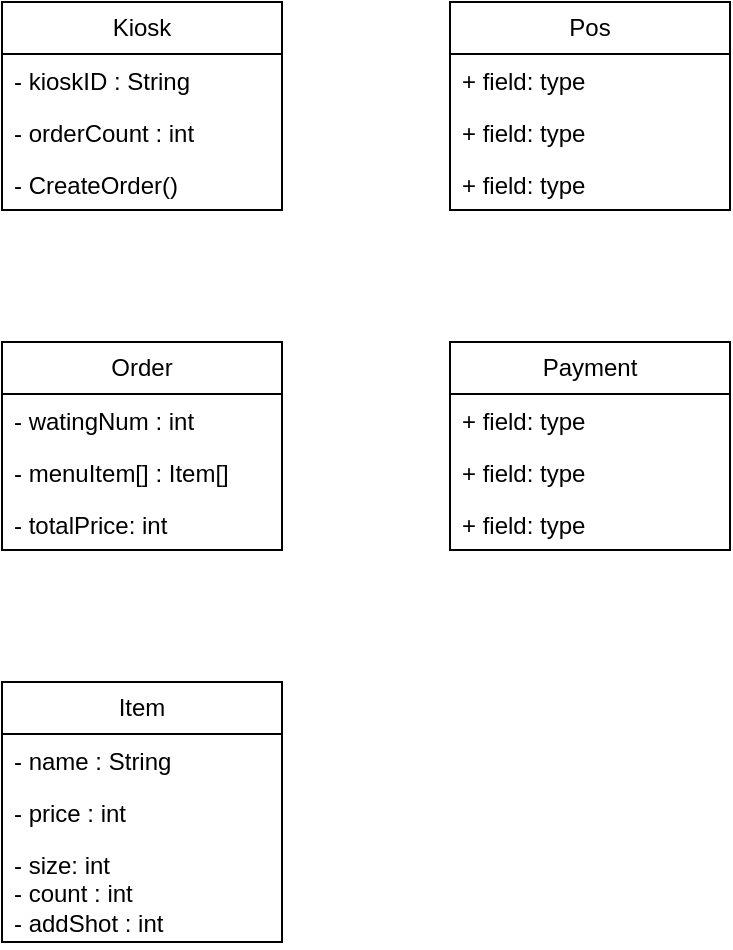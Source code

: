 <mxfile version="25.0.3">
  <diagram id="C5RBs43oDa-KdzZeNtuy" name="Page-1">
    <mxGraphModel dx="1224" dy="578" grid="1" gridSize="10" guides="1" tooltips="1" connect="1" arrows="1" fold="1" page="1" pageScale="1" pageWidth="827" pageHeight="1169" math="0" shadow="0">
      <root>
        <mxCell id="WIyWlLk6GJQsqaUBKTNV-0" />
        <mxCell id="WIyWlLk6GJQsqaUBKTNV-1" parent="WIyWlLk6GJQsqaUBKTNV-0" />
        <mxCell id="iHSsw5_boXkEny34GLtQ-0" value="Kiosk" style="swimlane;fontStyle=0;childLayout=stackLayout;horizontal=1;startSize=26;fillColor=none;horizontalStack=0;resizeParent=1;resizeParentMax=0;resizeLast=0;collapsible=1;marginBottom=0;whiteSpace=wrap;html=1;" vertex="1" parent="WIyWlLk6GJQsqaUBKTNV-1">
          <mxGeometry x="190" y="180" width="140" height="104" as="geometry" />
        </mxCell>
        <mxCell id="iHSsw5_boXkEny34GLtQ-1" value="- kioskID : String&lt;div&gt;&lt;br&gt;&lt;/div&gt;&lt;div&gt;&lt;br&gt;&lt;/div&gt;&lt;div&gt;&lt;br&gt;&lt;/div&gt;" style="text;strokeColor=none;fillColor=none;align=left;verticalAlign=top;spacingLeft=4;spacingRight=4;overflow=hidden;rotatable=0;points=[[0,0.5],[1,0.5]];portConstraint=eastwest;whiteSpace=wrap;html=1;" vertex="1" parent="iHSsw5_boXkEny34GLtQ-0">
          <mxGeometry y="26" width="140" height="26" as="geometry" />
        </mxCell>
        <mxCell id="iHSsw5_boXkEny34GLtQ-2" value="- orderCount : int" style="text;strokeColor=none;fillColor=none;align=left;verticalAlign=top;spacingLeft=4;spacingRight=4;overflow=hidden;rotatable=0;points=[[0,0.5],[1,0.5]];portConstraint=eastwest;whiteSpace=wrap;html=1;" vertex="1" parent="iHSsw5_boXkEny34GLtQ-0">
          <mxGeometry y="52" width="140" height="26" as="geometry" />
        </mxCell>
        <mxCell id="iHSsw5_boXkEny34GLtQ-3" value="- CreateOrder()" style="text;strokeColor=none;fillColor=none;align=left;verticalAlign=top;spacingLeft=4;spacingRight=4;overflow=hidden;rotatable=0;points=[[0,0.5],[1,0.5]];portConstraint=eastwest;whiteSpace=wrap;html=1;" vertex="1" parent="iHSsw5_boXkEny34GLtQ-0">
          <mxGeometry y="78" width="140" height="26" as="geometry" />
        </mxCell>
        <mxCell id="iHSsw5_boXkEny34GLtQ-4" value="Pos" style="swimlane;fontStyle=0;childLayout=stackLayout;horizontal=1;startSize=26;fillColor=none;horizontalStack=0;resizeParent=1;resizeParentMax=0;resizeLast=0;collapsible=1;marginBottom=0;whiteSpace=wrap;html=1;" vertex="1" parent="WIyWlLk6GJQsqaUBKTNV-1">
          <mxGeometry x="414" y="180" width="140" height="104" as="geometry" />
        </mxCell>
        <mxCell id="iHSsw5_boXkEny34GLtQ-5" value="+ field: type" style="text;strokeColor=none;fillColor=none;align=left;verticalAlign=top;spacingLeft=4;spacingRight=4;overflow=hidden;rotatable=0;points=[[0,0.5],[1,0.5]];portConstraint=eastwest;whiteSpace=wrap;html=1;" vertex="1" parent="iHSsw5_boXkEny34GLtQ-4">
          <mxGeometry y="26" width="140" height="26" as="geometry" />
        </mxCell>
        <mxCell id="iHSsw5_boXkEny34GLtQ-6" value="+ field: type" style="text;strokeColor=none;fillColor=none;align=left;verticalAlign=top;spacingLeft=4;spacingRight=4;overflow=hidden;rotatable=0;points=[[0,0.5],[1,0.5]];portConstraint=eastwest;whiteSpace=wrap;html=1;" vertex="1" parent="iHSsw5_boXkEny34GLtQ-4">
          <mxGeometry y="52" width="140" height="26" as="geometry" />
        </mxCell>
        <mxCell id="iHSsw5_boXkEny34GLtQ-7" value="+ field: type" style="text;strokeColor=none;fillColor=none;align=left;verticalAlign=top;spacingLeft=4;spacingRight=4;overflow=hidden;rotatable=0;points=[[0,0.5],[1,0.5]];portConstraint=eastwest;whiteSpace=wrap;html=1;" vertex="1" parent="iHSsw5_boXkEny34GLtQ-4">
          <mxGeometry y="78" width="140" height="26" as="geometry" />
        </mxCell>
        <mxCell id="iHSsw5_boXkEny34GLtQ-8" value="Order" style="swimlane;fontStyle=0;childLayout=stackLayout;horizontal=1;startSize=26;fillColor=none;horizontalStack=0;resizeParent=1;resizeParentMax=0;resizeLast=0;collapsible=1;marginBottom=0;whiteSpace=wrap;html=1;" vertex="1" parent="WIyWlLk6GJQsqaUBKTNV-1">
          <mxGeometry x="190" y="350" width="140" height="104" as="geometry" />
        </mxCell>
        <mxCell id="iHSsw5_boXkEny34GLtQ-9" value="- watingNum : int" style="text;strokeColor=none;fillColor=none;align=left;verticalAlign=top;spacingLeft=4;spacingRight=4;overflow=hidden;rotatable=0;points=[[0,0.5],[1,0.5]];portConstraint=eastwest;whiteSpace=wrap;html=1;" vertex="1" parent="iHSsw5_boXkEny34GLtQ-8">
          <mxGeometry y="26" width="140" height="26" as="geometry" />
        </mxCell>
        <mxCell id="iHSsw5_boXkEny34GLtQ-10" value="- menuItem[] : Item[]" style="text;strokeColor=none;fillColor=none;align=left;verticalAlign=top;spacingLeft=4;spacingRight=4;overflow=hidden;rotatable=0;points=[[0,0.5],[1,0.5]];portConstraint=eastwest;whiteSpace=wrap;html=1;" vertex="1" parent="iHSsw5_boXkEny34GLtQ-8">
          <mxGeometry y="52" width="140" height="26" as="geometry" />
        </mxCell>
        <mxCell id="iHSsw5_boXkEny34GLtQ-11" value="- totalPrice: int" style="text;strokeColor=none;fillColor=none;align=left;verticalAlign=top;spacingLeft=4;spacingRight=4;overflow=hidden;rotatable=0;points=[[0,0.5],[1,0.5]];portConstraint=eastwest;whiteSpace=wrap;html=1;" vertex="1" parent="iHSsw5_boXkEny34GLtQ-8">
          <mxGeometry y="78" width="140" height="26" as="geometry" />
        </mxCell>
        <mxCell id="iHSsw5_boXkEny34GLtQ-12" value="Payment" style="swimlane;fontStyle=0;childLayout=stackLayout;horizontal=1;startSize=26;fillColor=none;horizontalStack=0;resizeParent=1;resizeParentMax=0;resizeLast=0;collapsible=1;marginBottom=0;whiteSpace=wrap;html=1;" vertex="1" parent="WIyWlLk6GJQsqaUBKTNV-1">
          <mxGeometry x="414" y="350" width="140" height="104" as="geometry" />
        </mxCell>
        <mxCell id="iHSsw5_boXkEny34GLtQ-13" value="+ field: type" style="text;strokeColor=none;fillColor=none;align=left;verticalAlign=top;spacingLeft=4;spacingRight=4;overflow=hidden;rotatable=0;points=[[0,0.5],[1,0.5]];portConstraint=eastwest;whiteSpace=wrap;html=1;" vertex="1" parent="iHSsw5_boXkEny34GLtQ-12">
          <mxGeometry y="26" width="140" height="26" as="geometry" />
        </mxCell>
        <mxCell id="iHSsw5_boXkEny34GLtQ-14" value="+ field: type" style="text;strokeColor=none;fillColor=none;align=left;verticalAlign=top;spacingLeft=4;spacingRight=4;overflow=hidden;rotatable=0;points=[[0,0.5],[1,0.5]];portConstraint=eastwest;whiteSpace=wrap;html=1;" vertex="1" parent="iHSsw5_boXkEny34GLtQ-12">
          <mxGeometry y="52" width="140" height="26" as="geometry" />
        </mxCell>
        <mxCell id="iHSsw5_boXkEny34GLtQ-15" value="+ field: type" style="text;strokeColor=none;fillColor=none;align=left;verticalAlign=top;spacingLeft=4;spacingRight=4;overflow=hidden;rotatable=0;points=[[0,0.5],[1,0.5]];portConstraint=eastwest;whiteSpace=wrap;html=1;" vertex="1" parent="iHSsw5_boXkEny34GLtQ-12">
          <mxGeometry y="78" width="140" height="26" as="geometry" />
        </mxCell>
        <mxCell id="iHSsw5_boXkEny34GLtQ-17" value="Item" style="swimlane;fontStyle=0;childLayout=stackLayout;horizontal=1;startSize=26;fillColor=none;horizontalStack=0;resizeParent=1;resizeParentMax=0;resizeLast=0;collapsible=1;marginBottom=0;whiteSpace=wrap;html=1;" vertex="1" parent="WIyWlLk6GJQsqaUBKTNV-1">
          <mxGeometry x="190" y="520" width="140" height="130" as="geometry" />
        </mxCell>
        <mxCell id="iHSsw5_boXkEny34GLtQ-18" value="- name : String" style="text;strokeColor=none;fillColor=none;align=left;verticalAlign=top;spacingLeft=4;spacingRight=4;overflow=hidden;rotatable=0;points=[[0,0.5],[1,0.5]];portConstraint=eastwest;whiteSpace=wrap;html=1;" vertex="1" parent="iHSsw5_boXkEny34GLtQ-17">
          <mxGeometry y="26" width="140" height="26" as="geometry" />
        </mxCell>
        <mxCell id="iHSsw5_boXkEny34GLtQ-19" value="- price : int" style="text;strokeColor=none;fillColor=none;align=left;verticalAlign=top;spacingLeft=4;spacingRight=4;overflow=hidden;rotatable=0;points=[[0,0.5],[1,0.5]];portConstraint=eastwest;whiteSpace=wrap;html=1;" vertex="1" parent="iHSsw5_boXkEny34GLtQ-17">
          <mxGeometry y="52" width="140" height="26" as="geometry" />
        </mxCell>
        <mxCell id="iHSsw5_boXkEny34GLtQ-20" value="- size: int&lt;div&gt;- count : int&lt;/div&gt;&lt;div&gt;- addShot : int&lt;/div&gt;" style="text;strokeColor=none;fillColor=none;align=left;verticalAlign=top;spacingLeft=4;spacingRight=4;overflow=hidden;rotatable=0;points=[[0,0.5],[1,0.5]];portConstraint=eastwest;whiteSpace=wrap;html=1;" vertex="1" parent="iHSsw5_boXkEny34GLtQ-17">
          <mxGeometry y="78" width="140" height="52" as="geometry" />
        </mxCell>
      </root>
    </mxGraphModel>
  </diagram>
</mxfile>
